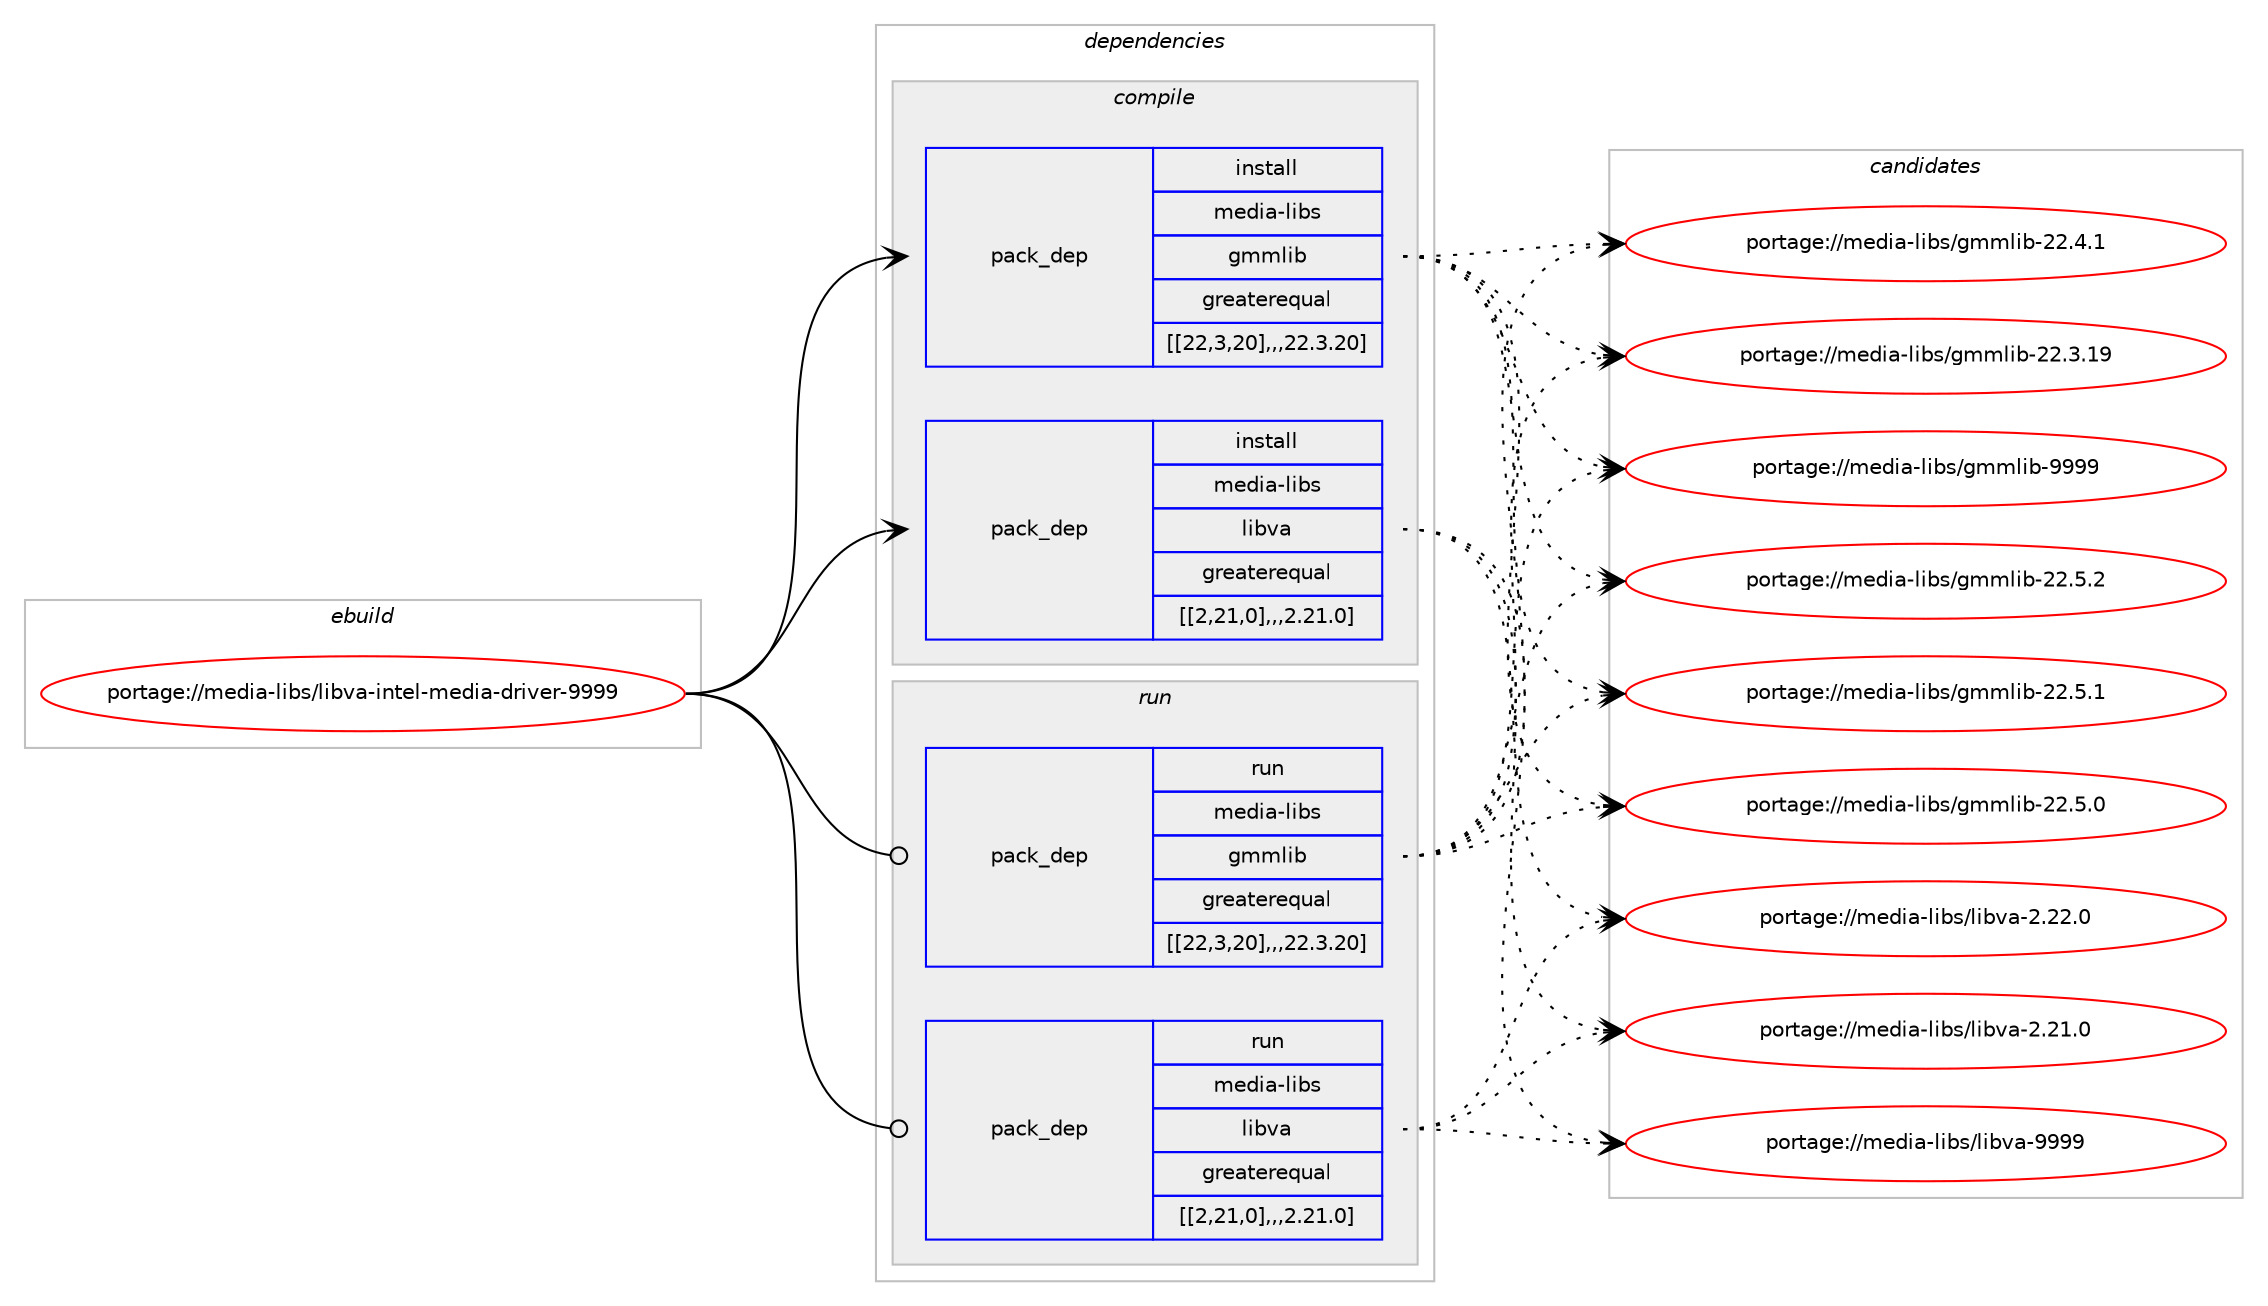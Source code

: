 digraph prolog {

# *************
# Graph options
# *************

newrank=true;
concentrate=true;
compound=true;
graph [rankdir=LR,fontname=Helvetica,fontsize=10,ranksep=1.5];#, ranksep=2.5, nodesep=0.2];
edge  [arrowhead=vee];
node  [fontname=Helvetica,fontsize=10];

# **********
# The ebuild
# **********

subgraph cluster_leftcol {
color=gray;
label=<<i>ebuild</i>>;
id [label="portage://media-libs/libva-intel-media-driver-9999", color=red, width=4, href="../media-libs/libva-intel-media-driver-9999.svg"];
}

# ****************
# The dependencies
# ****************

subgraph cluster_midcol {
color=gray;
label=<<i>dependencies</i>>;
subgraph cluster_compile {
fillcolor="#eeeeee";
style=filled;
label=<<i>compile</i>>;
subgraph pack235316 {
dependency317488 [label=<<TABLE BORDER="0" CELLBORDER="1" CELLSPACING="0" CELLPADDING="4" WIDTH="220"><TR><TD ROWSPAN="6" CELLPADDING="30">pack_dep</TD></TR><TR><TD WIDTH="110">install</TD></TR><TR><TD>media-libs</TD></TR><TR><TD>gmmlib</TD></TR><TR><TD>greaterequal</TD></TR><TR><TD>[[22,3,20],,,22.3.20]</TD></TR></TABLE>>, shape=none, color=blue];
}
id:e -> dependency317488:w [weight=20,style="solid",arrowhead="vee"];
subgraph pack235317 {
dependency317489 [label=<<TABLE BORDER="0" CELLBORDER="1" CELLSPACING="0" CELLPADDING="4" WIDTH="220"><TR><TD ROWSPAN="6" CELLPADDING="30">pack_dep</TD></TR><TR><TD WIDTH="110">install</TD></TR><TR><TD>media-libs</TD></TR><TR><TD>libva</TD></TR><TR><TD>greaterequal</TD></TR><TR><TD>[[2,21,0],,,2.21.0]</TD></TR></TABLE>>, shape=none, color=blue];
}
id:e -> dependency317489:w [weight=20,style="solid",arrowhead="vee"];
}
subgraph cluster_compileandrun {
fillcolor="#eeeeee";
style=filled;
label=<<i>compile and run</i>>;
}
subgraph cluster_run {
fillcolor="#eeeeee";
style=filled;
label=<<i>run</i>>;
subgraph pack235318 {
dependency317490 [label=<<TABLE BORDER="0" CELLBORDER="1" CELLSPACING="0" CELLPADDING="4" WIDTH="220"><TR><TD ROWSPAN="6" CELLPADDING="30">pack_dep</TD></TR><TR><TD WIDTH="110">run</TD></TR><TR><TD>media-libs</TD></TR><TR><TD>gmmlib</TD></TR><TR><TD>greaterequal</TD></TR><TR><TD>[[22,3,20],,,22.3.20]</TD></TR></TABLE>>, shape=none, color=blue];
}
id:e -> dependency317490:w [weight=20,style="solid",arrowhead="odot"];
subgraph pack235319 {
dependency317491 [label=<<TABLE BORDER="0" CELLBORDER="1" CELLSPACING="0" CELLPADDING="4" WIDTH="220"><TR><TD ROWSPAN="6" CELLPADDING="30">pack_dep</TD></TR><TR><TD WIDTH="110">run</TD></TR><TR><TD>media-libs</TD></TR><TR><TD>libva</TD></TR><TR><TD>greaterequal</TD></TR><TR><TD>[[2,21,0],,,2.21.0]</TD></TR></TABLE>>, shape=none, color=blue];
}
id:e -> dependency317491:w [weight=20,style="solid",arrowhead="odot"];
}
}

# **************
# The candidates
# **************

subgraph cluster_choices {
rank=same;
color=gray;
label=<<i>candidates</i>>;

subgraph choice235316 {
color=black;
nodesep=1;
choice10910110010597451081059811547103109109108105984557575757 [label="portage://media-libs/gmmlib-9999", color=red, width=4,href="../media-libs/gmmlib-9999.svg"];
choice109101100105974510810598115471031091091081059845505046534650 [label="portage://media-libs/gmmlib-22.5.2", color=red, width=4,href="../media-libs/gmmlib-22.5.2.svg"];
choice109101100105974510810598115471031091091081059845505046534649 [label="portage://media-libs/gmmlib-22.5.1", color=red, width=4,href="../media-libs/gmmlib-22.5.1.svg"];
choice109101100105974510810598115471031091091081059845505046534648 [label="portage://media-libs/gmmlib-22.5.0", color=red, width=4,href="../media-libs/gmmlib-22.5.0.svg"];
choice109101100105974510810598115471031091091081059845505046524649 [label="portage://media-libs/gmmlib-22.4.1", color=red, width=4,href="../media-libs/gmmlib-22.4.1.svg"];
choice10910110010597451081059811547103109109108105984550504651464957 [label="portage://media-libs/gmmlib-22.3.19", color=red, width=4,href="../media-libs/gmmlib-22.3.19.svg"];
dependency317488:e -> choice10910110010597451081059811547103109109108105984557575757:w [style=dotted,weight="100"];
dependency317488:e -> choice109101100105974510810598115471031091091081059845505046534650:w [style=dotted,weight="100"];
dependency317488:e -> choice109101100105974510810598115471031091091081059845505046534649:w [style=dotted,weight="100"];
dependency317488:e -> choice109101100105974510810598115471031091091081059845505046534648:w [style=dotted,weight="100"];
dependency317488:e -> choice109101100105974510810598115471031091091081059845505046524649:w [style=dotted,weight="100"];
dependency317488:e -> choice10910110010597451081059811547103109109108105984550504651464957:w [style=dotted,weight="100"];
}
subgraph choice235317 {
color=black;
nodesep=1;
choice1091011001059745108105981154710810598118974557575757 [label="portage://media-libs/libva-9999", color=red, width=4,href="../media-libs/libva-9999.svg"];
choice10910110010597451081059811547108105981189745504650504648 [label="portage://media-libs/libva-2.22.0", color=red, width=4,href="../media-libs/libva-2.22.0.svg"];
choice10910110010597451081059811547108105981189745504650494648 [label="portage://media-libs/libva-2.21.0", color=red, width=4,href="../media-libs/libva-2.21.0.svg"];
dependency317489:e -> choice1091011001059745108105981154710810598118974557575757:w [style=dotted,weight="100"];
dependency317489:e -> choice10910110010597451081059811547108105981189745504650504648:w [style=dotted,weight="100"];
dependency317489:e -> choice10910110010597451081059811547108105981189745504650494648:w [style=dotted,weight="100"];
}
subgraph choice235318 {
color=black;
nodesep=1;
choice10910110010597451081059811547103109109108105984557575757 [label="portage://media-libs/gmmlib-9999", color=red, width=4,href="../media-libs/gmmlib-9999.svg"];
choice109101100105974510810598115471031091091081059845505046534650 [label="portage://media-libs/gmmlib-22.5.2", color=red, width=4,href="../media-libs/gmmlib-22.5.2.svg"];
choice109101100105974510810598115471031091091081059845505046534649 [label="portage://media-libs/gmmlib-22.5.1", color=red, width=4,href="../media-libs/gmmlib-22.5.1.svg"];
choice109101100105974510810598115471031091091081059845505046534648 [label="portage://media-libs/gmmlib-22.5.0", color=red, width=4,href="../media-libs/gmmlib-22.5.0.svg"];
choice109101100105974510810598115471031091091081059845505046524649 [label="portage://media-libs/gmmlib-22.4.1", color=red, width=4,href="../media-libs/gmmlib-22.4.1.svg"];
choice10910110010597451081059811547103109109108105984550504651464957 [label="portage://media-libs/gmmlib-22.3.19", color=red, width=4,href="../media-libs/gmmlib-22.3.19.svg"];
dependency317490:e -> choice10910110010597451081059811547103109109108105984557575757:w [style=dotted,weight="100"];
dependency317490:e -> choice109101100105974510810598115471031091091081059845505046534650:w [style=dotted,weight="100"];
dependency317490:e -> choice109101100105974510810598115471031091091081059845505046534649:w [style=dotted,weight="100"];
dependency317490:e -> choice109101100105974510810598115471031091091081059845505046534648:w [style=dotted,weight="100"];
dependency317490:e -> choice109101100105974510810598115471031091091081059845505046524649:w [style=dotted,weight="100"];
dependency317490:e -> choice10910110010597451081059811547103109109108105984550504651464957:w [style=dotted,weight="100"];
}
subgraph choice235319 {
color=black;
nodesep=1;
choice1091011001059745108105981154710810598118974557575757 [label="portage://media-libs/libva-9999", color=red, width=4,href="../media-libs/libva-9999.svg"];
choice10910110010597451081059811547108105981189745504650504648 [label="portage://media-libs/libva-2.22.0", color=red, width=4,href="../media-libs/libva-2.22.0.svg"];
choice10910110010597451081059811547108105981189745504650494648 [label="portage://media-libs/libva-2.21.0", color=red, width=4,href="../media-libs/libva-2.21.0.svg"];
dependency317491:e -> choice1091011001059745108105981154710810598118974557575757:w [style=dotted,weight="100"];
dependency317491:e -> choice10910110010597451081059811547108105981189745504650504648:w [style=dotted,weight="100"];
dependency317491:e -> choice10910110010597451081059811547108105981189745504650494648:w [style=dotted,weight="100"];
}
}

}
